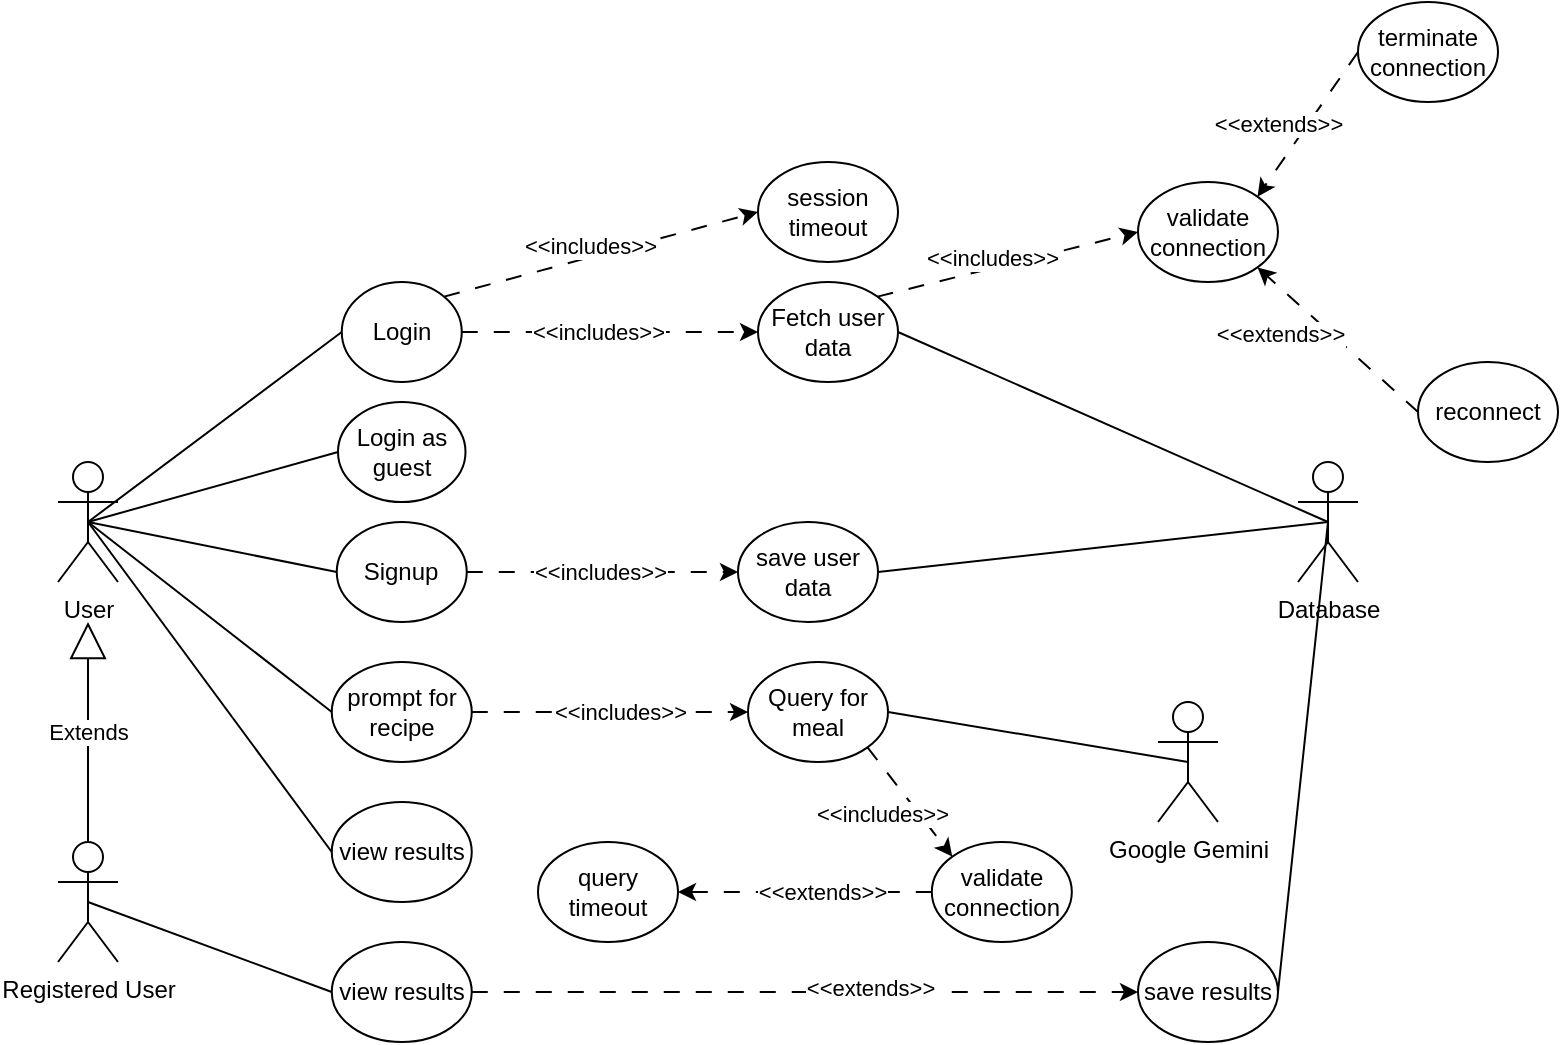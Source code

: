 <mxfile>
    <diagram id="NnABLgJBFkeIR38ChP-c" name="Page-1">
        <mxGraphModel dx="924" dy="563" grid="1" gridSize="10" guides="1" tooltips="1" connect="1" arrows="1" fold="1" page="1" pageScale="1" pageWidth="850" pageHeight="1100" math="0" shadow="0">
            <root>
                <mxCell id="0"/>
                <mxCell id="1" parent="0"/>
                <mxCell id="2" value="User" style="shape=umlActor;verticalLabelPosition=bottom;verticalAlign=top;html=1;outlineConnect=0;" parent="1" vertex="1">
                    <mxGeometry x="80" y="270" width="30" height="60" as="geometry"/>
                </mxCell>
                <mxCell id="5" value="Registered User" style="shape=umlActor;verticalLabelPosition=bottom;verticalAlign=top;html=1;outlineConnect=0;" parent="1" vertex="1">
                    <mxGeometry x="80" y="460" width="30" height="60" as="geometry"/>
                </mxCell>
                <mxCell id="6" value="Database" style="shape=umlActor;verticalLabelPosition=bottom;verticalAlign=top;html=1;outlineConnect=0;" parent="1" vertex="1">
                    <mxGeometry x="700" y="270" width="30" height="60" as="geometry"/>
                </mxCell>
                <mxCell id="7" value="Google Gemini" style="shape=umlActor;verticalLabelPosition=bottom;verticalAlign=top;html=1;outlineConnect=0;" parent="1" vertex="1">
                    <mxGeometry x="630" y="390" width="30" height="60" as="geometry"/>
                </mxCell>
                <mxCell id="8" value="Login" style="ellipse;whiteSpace=wrap;html=1;" parent="1" vertex="1">
                    <mxGeometry x="221.88" y="180" width="60" height="50" as="geometry"/>
                </mxCell>
                <mxCell id="9" value="Signup" style="ellipse;whiteSpace=wrap;html=1;" parent="1" vertex="1">
                    <mxGeometry x="219.38" y="300" width="65" height="50" as="geometry"/>
                </mxCell>
                <mxCell id="10" value="Login as guest" style="ellipse;whiteSpace=wrap;html=1;" parent="1" vertex="1">
                    <mxGeometry x="220" y="240" width="63.75" height="50" as="geometry"/>
                </mxCell>
                <mxCell id="12" value="Extends" style="endArrow=block;endSize=16;endFill=0;html=1;exitX=0.5;exitY=0;exitDx=0;exitDy=0;exitPerimeter=0;" parent="1" source="5" edge="1">
                    <mxGeometry width="160" relative="1" as="geometry">
                        <mxPoint x="300" y="490" as="sourcePoint"/>
                        <mxPoint x="95" y="350" as="targetPoint"/>
                    </mxGeometry>
                </mxCell>
                <mxCell id="13" value="Fetch user data" style="ellipse;whiteSpace=wrap;html=1;" parent="1" vertex="1">
                    <mxGeometry x="430" y="180" width="70" height="50" as="geometry"/>
                </mxCell>
                <mxCell id="14" value="Query for meal" style="ellipse;whiteSpace=wrap;html=1;" parent="1" vertex="1">
                    <mxGeometry x="425" y="370" width="70" height="50" as="geometry"/>
                </mxCell>
                <mxCell id="15" value="prompt for recipe" style="ellipse;whiteSpace=wrap;html=1;" parent="1" vertex="1">
                    <mxGeometry x="216.88" y="370" width="70" height="50" as="geometry"/>
                </mxCell>
                <mxCell id="16" value="view results" style="ellipse;whiteSpace=wrap;html=1;" parent="1" vertex="1">
                    <mxGeometry x="216.88" y="510" width="70" height="50" as="geometry"/>
                </mxCell>
                <mxCell id="17" value="view results" style="ellipse;whiteSpace=wrap;html=1;" parent="1" vertex="1">
                    <mxGeometry x="216.88" y="440" width="70" height="50" as="geometry"/>
                </mxCell>
                <mxCell id="18" value="" style="endArrow=classic;html=1;dashed=1;exitX=1;exitY=0.5;exitDx=0;exitDy=0;entryX=0;entryY=0.5;entryDx=0;entryDy=0;dashPattern=8 8;" parent="1" source="15" target="14" edge="1">
                    <mxGeometry width="50" height="50" relative="1" as="geometry">
                        <mxPoint x="390" y="430" as="sourcePoint"/>
                        <mxPoint x="440" y="380" as="targetPoint"/>
                    </mxGeometry>
                </mxCell>
                <mxCell id="19" value="&amp;lt;&amp;lt;includes&amp;gt;&amp;gt;" style="edgeLabel;html=1;align=center;verticalAlign=middle;resizable=0;points=[];" parent="18" vertex="1" connectable="0">
                    <mxGeometry x="0.191" y="2" relative="1" as="geometry">
                        <mxPoint x="-9" y="2" as="offset"/>
                    </mxGeometry>
                </mxCell>
                <mxCell id="20" value="save user data" style="ellipse;whiteSpace=wrap;html=1;" parent="1" vertex="1">
                    <mxGeometry x="420" y="300" width="70" height="50" as="geometry"/>
                </mxCell>
                <mxCell id="21" value="" style="endArrow=classic;html=1;dashed=1;exitX=1;exitY=0.5;exitDx=0;exitDy=0;entryX=0;entryY=0.5;entryDx=0;entryDy=0;dashPattern=8 8;" parent="1" source="9" target="20" edge="1">
                    <mxGeometry width="50" height="50" relative="1" as="geometry">
                        <mxPoint x="287" y="324.5" as="sourcePoint"/>
                        <mxPoint x="425.12" y="324.5" as="targetPoint"/>
                    </mxGeometry>
                </mxCell>
                <mxCell id="22" value="&amp;lt;&amp;lt;includes&amp;gt;&amp;gt;" style="edgeLabel;html=1;align=center;verticalAlign=middle;resizable=0;points=[];" parent="21" vertex="1" connectable="0">
                    <mxGeometry x="0.191" y="2" relative="1" as="geometry">
                        <mxPoint x="-15" y="2" as="offset"/>
                    </mxGeometry>
                </mxCell>
                <mxCell id="23" value="" style="endArrow=classic;html=1;dashed=1;exitX=1;exitY=0.5;exitDx=0;exitDy=0;entryX=0;entryY=0.5;entryDx=0;entryDy=0;dashPattern=8 8;" parent="1" source="8" target="13" edge="1">
                    <mxGeometry width="50" height="50" relative="1" as="geometry">
                        <mxPoint x="306.88" y="260" as="sourcePoint"/>
                        <mxPoint x="445" y="260" as="targetPoint"/>
                    </mxGeometry>
                </mxCell>
                <mxCell id="24" value="&amp;lt;&amp;lt;includes&amp;gt;&amp;gt;" style="edgeLabel;html=1;align=center;verticalAlign=middle;resizable=0;points=[];" parent="23" vertex="1" connectable="0">
                    <mxGeometry x="0.191" y="2" relative="1" as="geometry">
                        <mxPoint x="-20" y="2" as="offset"/>
                    </mxGeometry>
                </mxCell>
                <mxCell id="25" value="" style="endArrow=none;html=1;exitX=0.5;exitY=0.5;exitDx=0;exitDy=0;exitPerimeter=0;entryX=0;entryY=0.5;entryDx=0;entryDy=0;" parent="1" source="2" target="8" edge="1">
                    <mxGeometry width="50" height="50" relative="1" as="geometry">
                        <mxPoint x="390" y="430" as="sourcePoint"/>
                        <mxPoint x="440" y="380" as="targetPoint"/>
                    </mxGeometry>
                </mxCell>
                <mxCell id="26" value="" style="endArrow=none;html=1;exitX=0.5;exitY=0.5;exitDx=0;exitDy=0;exitPerimeter=0;entryX=0;entryY=0.5;entryDx=0;entryDy=0;" parent="1" source="2" target="10" edge="1">
                    <mxGeometry width="50" height="50" relative="1" as="geometry">
                        <mxPoint x="105" y="310" as="sourcePoint"/>
                        <mxPoint x="231.88" y="215" as="targetPoint"/>
                    </mxGeometry>
                </mxCell>
                <mxCell id="27" value="" style="endArrow=none;html=1;exitX=0.5;exitY=0.5;exitDx=0;exitDy=0;exitPerimeter=0;entryX=0;entryY=0.5;entryDx=0;entryDy=0;" parent="1" source="2" target="9" edge="1">
                    <mxGeometry width="50" height="50" relative="1" as="geometry">
                        <mxPoint x="115" y="320" as="sourcePoint"/>
                        <mxPoint x="241.88" y="225" as="targetPoint"/>
                    </mxGeometry>
                </mxCell>
                <mxCell id="28" value="" style="endArrow=none;html=1;exitX=0.5;exitY=0.5;exitDx=0;exitDy=0;exitPerimeter=0;entryX=0;entryY=0.5;entryDx=0;entryDy=0;" parent="1" source="2" target="15" edge="1">
                    <mxGeometry width="50" height="50" relative="1" as="geometry">
                        <mxPoint x="125" y="330" as="sourcePoint"/>
                        <mxPoint x="251.88" y="235" as="targetPoint"/>
                    </mxGeometry>
                </mxCell>
                <mxCell id="29" value="" style="endArrow=none;html=1;exitX=0.5;exitY=0.5;exitDx=0;exitDy=0;exitPerimeter=0;entryX=0;entryY=0.5;entryDx=0;entryDy=0;" parent="1" source="2" target="17" edge="1">
                    <mxGeometry width="50" height="50" relative="1" as="geometry">
                        <mxPoint x="135" y="340" as="sourcePoint"/>
                        <mxPoint x="261.88" y="245" as="targetPoint"/>
                    </mxGeometry>
                </mxCell>
                <mxCell id="30" value="" style="endArrow=none;html=1;exitX=0.5;exitY=0.5;exitDx=0;exitDy=0;exitPerimeter=0;entryX=0;entryY=0.5;entryDx=0;entryDy=0;" parent="1" source="5" target="16" edge="1">
                    <mxGeometry width="50" height="50" relative="1" as="geometry">
                        <mxPoint x="145" y="350" as="sourcePoint"/>
                        <mxPoint x="271.88" y="255" as="targetPoint"/>
                    </mxGeometry>
                </mxCell>
                <mxCell id="31" value="" style="endArrow=none;html=1;exitX=1;exitY=0.5;exitDx=0;exitDy=0;entryX=0.5;entryY=0.5;entryDx=0;entryDy=0;entryPerimeter=0;" parent="1" source="13" target="6" edge="1">
                    <mxGeometry width="50" height="50" relative="1" as="geometry">
                        <mxPoint x="510" y="420" as="sourcePoint"/>
                        <mxPoint x="636.88" y="325" as="targetPoint"/>
                    </mxGeometry>
                </mxCell>
                <mxCell id="32" value="" style="endArrow=none;html=1;exitX=1;exitY=0.5;exitDx=0;exitDy=0;entryX=0.5;entryY=0.5;entryDx=0;entryDy=0;entryPerimeter=0;" parent="1" source="20" target="6" edge="1">
                    <mxGeometry width="50" height="50" relative="1" as="geometry">
                        <mxPoint x="500" y="435" as="sourcePoint"/>
                        <mxPoint x="626.88" y="340" as="targetPoint"/>
                    </mxGeometry>
                </mxCell>
                <mxCell id="33" value="" style="endArrow=none;html=1;exitX=1;exitY=0.5;exitDx=0;exitDy=0;entryX=0.5;entryY=0.5;entryDx=0;entryDy=0;entryPerimeter=0;" parent="1" source="14" target="7" edge="1">
                    <mxGeometry width="50" height="50" relative="1" as="geometry">
                        <mxPoint x="500" y="555" as="sourcePoint"/>
                        <mxPoint x="626.88" y="460" as="targetPoint"/>
                    </mxGeometry>
                </mxCell>
                <mxCell id="38" value="save results" style="ellipse;whiteSpace=wrap;html=1;" parent="1" vertex="1">
                    <mxGeometry x="620" y="510" width="70" height="50" as="geometry"/>
                </mxCell>
                <mxCell id="39" value="" style="endArrow=classic;html=1;dashed=1;exitX=1;exitY=0.5;exitDx=0;exitDy=0;entryX=0;entryY=0.5;entryDx=0;entryDy=0;dashPattern=8 8;" parent="1" source="16" target="38" edge="1">
                    <mxGeometry width="50" height="50" relative="1" as="geometry">
                        <mxPoint x="340" y="480" as="sourcePoint"/>
                        <mxPoint x="478.12" y="480" as="targetPoint"/>
                    </mxGeometry>
                </mxCell>
                <mxCell id="40" value="&amp;lt;&amp;lt;extends&amp;gt;&amp;gt;" style="edgeLabel;html=1;align=center;verticalAlign=middle;resizable=0;points=[];" parent="39" vertex="1" connectable="0">
                    <mxGeometry x="0.191" y="2" relative="1" as="geometry">
                        <mxPoint as="offset"/>
                    </mxGeometry>
                </mxCell>
                <mxCell id="41" value="" style="endArrow=none;html=1;exitX=1;exitY=0.5;exitDx=0;exitDy=0;entryX=0.5;entryY=0.5;entryDx=0;entryDy=0;entryPerimeter=0;" parent="1" source="38" target="6" edge="1">
                    <mxGeometry width="50" height="50" relative="1" as="geometry">
                        <mxPoint x="380" y="410" as="sourcePoint"/>
                        <mxPoint x="430" y="360" as="targetPoint"/>
                    </mxGeometry>
                </mxCell>
                <mxCell id="42" value="session timeout" style="ellipse;whiteSpace=wrap;html=1;" parent="1" vertex="1">
                    <mxGeometry x="430" y="120" width="70" height="50" as="geometry"/>
                </mxCell>
                <mxCell id="44" value="" style="endArrow=classic;html=1;dashed=1;exitX=1;exitY=0;exitDx=0;exitDy=0;entryX=0;entryY=0.5;entryDx=0;entryDy=0;dashPattern=8 8;" parent="1" source="8" target="42" edge="1">
                    <mxGeometry width="50" height="50" relative="1" as="geometry">
                        <mxPoint x="291.88" y="170" as="sourcePoint"/>
                        <mxPoint x="440" y="170" as="targetPoint"/>
                    </mxGeometry>
                </mxCell>
                <mxCell id="45" value="&amp;lt;&amp;lt;includes&amp;gt;&amp;gt;" style="edgeLabel;html=1;align=center;verticalAlign=middle;resizable=0;points=[];" parent="44" vertex="1" connectable="0">
                    <mxGeometry x="0.191" y="2" relative="1" as="geometry">
                        <mxPoint x="-20" y="2" as="offset"/>
                    </mxGeometry>
                </mxCell>
                <mxCell id="53" value="validate connection" style="ellipse;whiteSpace=wrap;html=1;" parent="1" vertex="1">
                    <mxGeometry x="516.91" y="460" width="70" height="50" as="geometry"/>
                </mxCell>
                <mxCell id="54" value="" style="endArrow=classic;html=1;dashed=1;exitX=1;exitY=1;exitDx=0;exitDy=0;entryX=0;entryY=0;entryDx=0;entryDy=0;dashPattern=8 8;" parent="1" source="14" target="53" edge="1">
                    <mxGeometry width="50" height="50" relative="1" as="geometry">
                        <mxPoint x="460" y="440" as="sourcePoint"/>
                        <mxPoint x="526.91" y="510" as="targetPoint"/>
                    </mxGeometry>
                </mxCell>
                <mxCell id="55" value="&amp;lt;&amp;lt;includes&amp;gt;&amp;gt;" style="edgeLabel;html=1;align=center;verticalAlign=middle;resizable=0;points=[];" parent="54" vertex="1" connectable="0">
                    <mxGeometry x="0.191" y="2" relative="1" as="geometry">
                        <mxPoint x="-20" y="2" as="offset"/>
                    </mxGeometry>
                </mxCell>
                <mxCell id="56" value="validate connection" style="ellipse;whiteSpace=wrap;html=1;" parent="1" vertex="1">
                    <mxGeometry x="620" y="130" width="70" height="50" as="geometry"/>
                </mxCell>
                <mxCell id="57" value="" style="endArrow=classic;html=1;dashed=1;exitX=1;exitY=0;exitDx=0;exitDy=0;entryX=0;entryY=0.5;entryDx=0;entryDy=0;dashPattern=8 8;" parent="1" source="13" target="56" edge="1">
                    <mxGeometry width="50" height="50" relative="1" as="geometry">
                        <mxPoint x="452.839" y="197.322" as="sourcePoint"/>
                        <mxPoint x="630" y="180" as="targetPoint"/>
                    </mxGeometry>
                </mxCell>
                <mxCell id="58" value="&amp;lt;&amp;lt;includes&amp;gt;&amp;gt;" style="edgeLabel;html=1;align=center;verticalAlign=middle;resizable=0;points=[];" parent="57" vertex="1" connectable="0">
                    <mxGeometry x="0.191" y="2" relative="1" as="geometry">
                        <mxPoint x="-20" y="2" as="offset"/>
                    </mxGeometry>
                </mxCell>
                <mxCell id="59" value="reconnect" style="ellipse;whiteSpace=wrap;html=1;" parent="1" vertex="1">
                    <mxGeometry x="760" y="220" width="70" height="50" as="geometry"/>
                </mxCell>
                <mxCell id="60" value="" style="endArrow=classic;html=1;dashed=1;entryX=1;entryY=1;entryDx=0;entryDy=0;dashPattern=8 8;exitX=0;exitY=0.5;exitDx=0;exitDy=0;" parent="1" source="59" target="56" edge="1">
                    <mxGeometry width="50" height="50" relative="1" as="geometry">
                        <mxPoint x="750" y="300" as="sourcePoint"/>
                        <mxPoint x="518.45" y="272.68" as="targetPoint"/>
                    </mxGeometry>
                </mxCell>
                <mxCell id="61" value="&amp;lt;&amp;lt;extends&amp;gt;&amp;gt;" style="edgeLabel;html=1;align=center;verticalAlign=middle;resizable=0;points=[];" parent="60" vertex="1" connectable="0">
                    <mxGeometry x="0.191" y="2" relative="1" as="geometry">
                        <mxPoint x="-20" y="2" as="offset"/>
                    </mxGeometry>
                </mxCell>
                <mxCell id="62" value="terminate connection" style="ellipse;whiteSpace=wrap;html=1;" parent="1" vertex="1">
                    <mxGeometry x="730" y="40" width="70" height="50" as="geometry"/>
                </mxCell>
                <mxCell id="63" value="" style="endArrow=classic;html=1;dashed=1;exitX=0;exitY=0.5;exitDx=0;exitDy=0;entryX=1;entryY=0;entryDx=0;entryDy=0;dashPattern=8 8;" parent="1" source="62" target="56" edge="1">
                    <mxGeometry width="50" height="50" relative="1" as="geometry">
                        <mxPoint x="650" y="60" as="sourcePoint"/>
                        <mxPoint x="513.45" y="152.68" as="targetPoint"/>
                    </mxGeometry>
                </mxCell>
                <mxCell id="64" value="&amp;lt;&amp;lt;extends&amp;gt;&amp;gt;" style="edgeLabel;html=1;align=center;verticalAlign=middle;resizable=0;points=[];" parent="63" vertex="1" connectable="0">
                    <mxGeometry x="0.191" y="2" relative="1" as="geometry">
                        <mxPoint x="-12" y="-9" as="offset"/>
                    </mxGeometry>
                </mxCell>
                <mxCell id="68" value="query timeout" style="ellipse;whiteSpace=wrap;html=1;" parent="1" vertex="1">
                    <mxGeometry x="320" y="460" width="70" height="50" as="geometry"/>
                </mxCell>
                <mxCell id="69" value="" style="endArrow=classic;html=1;dashed=1;exitX=0;exitY=0.5;exitDx=0;exitDy=0;entryX=1;entryY=0.5;entryDx=0;entryDy=0;dashPattern=8 8;" parent="1" source="53" target="68" edge="1">
                    <mxGeometry width="50" height="50" relative="1" as="geometry">
                        <mxPoint x="289.999" y="512.322" as="sourcePoint"/>
                        <mxPoint x="123.7" y="527.68" as="targetPoint"/>
                    </mxGeometry>
                </mxCell>
                <mxCell id="70" value="&amp;lt;&amp;lt;extends&amp;gt;&amp;gt;" style="edgeLabel;html=1;align=center;verticalAlign=middle;resizable=0;points=[];" parent="69" vertex="1" connectable="0">
                    <mxGeometry x="0.191" y="2" relative="1" as="geometry">
                        <mxPoint x="20" y="-2" as="offset"/>
                    </mxGeometry>
                </mxCell>
            </root>
        </mxGraphModel>
    </diagram>
</mxfile>